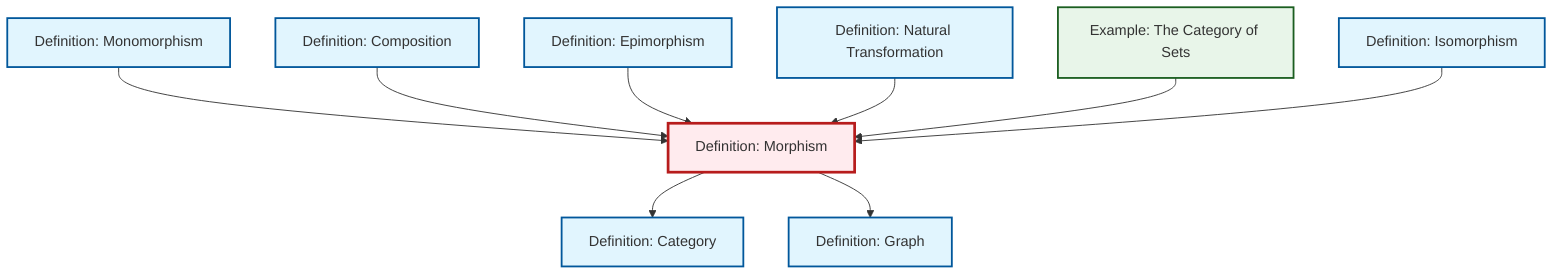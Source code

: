 graph TD
    classDef definition fill:#e1f5fe,stroke:#01579b,stroke-width:2px
    classDef theorem fill:#f3e5f5,stroke:#4a148c,stroke-width:2px
    classDef axiom fill:#fff3e0,stroke:#e65100,stroke-width:2px
    classDef example fill:#e8f5e9,stroke:#1b5e20,stroke-width:2px
    classDef current fill:#ffebee,stroke:#b71c1c,stroke-width:3px
    def-isomorphism["Definition: Isomorphism"]:::definition
    def-graph["Definition: Graph"]:::definition
    def-category["Definition: Category"]:::definition
    def-natural-transformation["Definition: Natural Transformation"]:::definition
    def-epimorphism["Definition: Epimorphism"]:::definition
    ex-set-category["Example: The Category of Sets"]:::example
    def-morphism["Definition: Morphism"]:::definition
    def-monomorphism["Definition: Monomorphism"]:::definition
    def-composition["Definition: Composition"]:::definition
    def-morphism --> def-category
    def-monomorphism --> def-morphism
    def-composition --> def-morphism
    def-epimorphism --> def-morphism
    def-natural-transformation --> def-morphism
    def-morphism --> def-graph
    ex-set-category --> def-morphism
    def-isomorphism --> def-morphism
    class def-morphism current